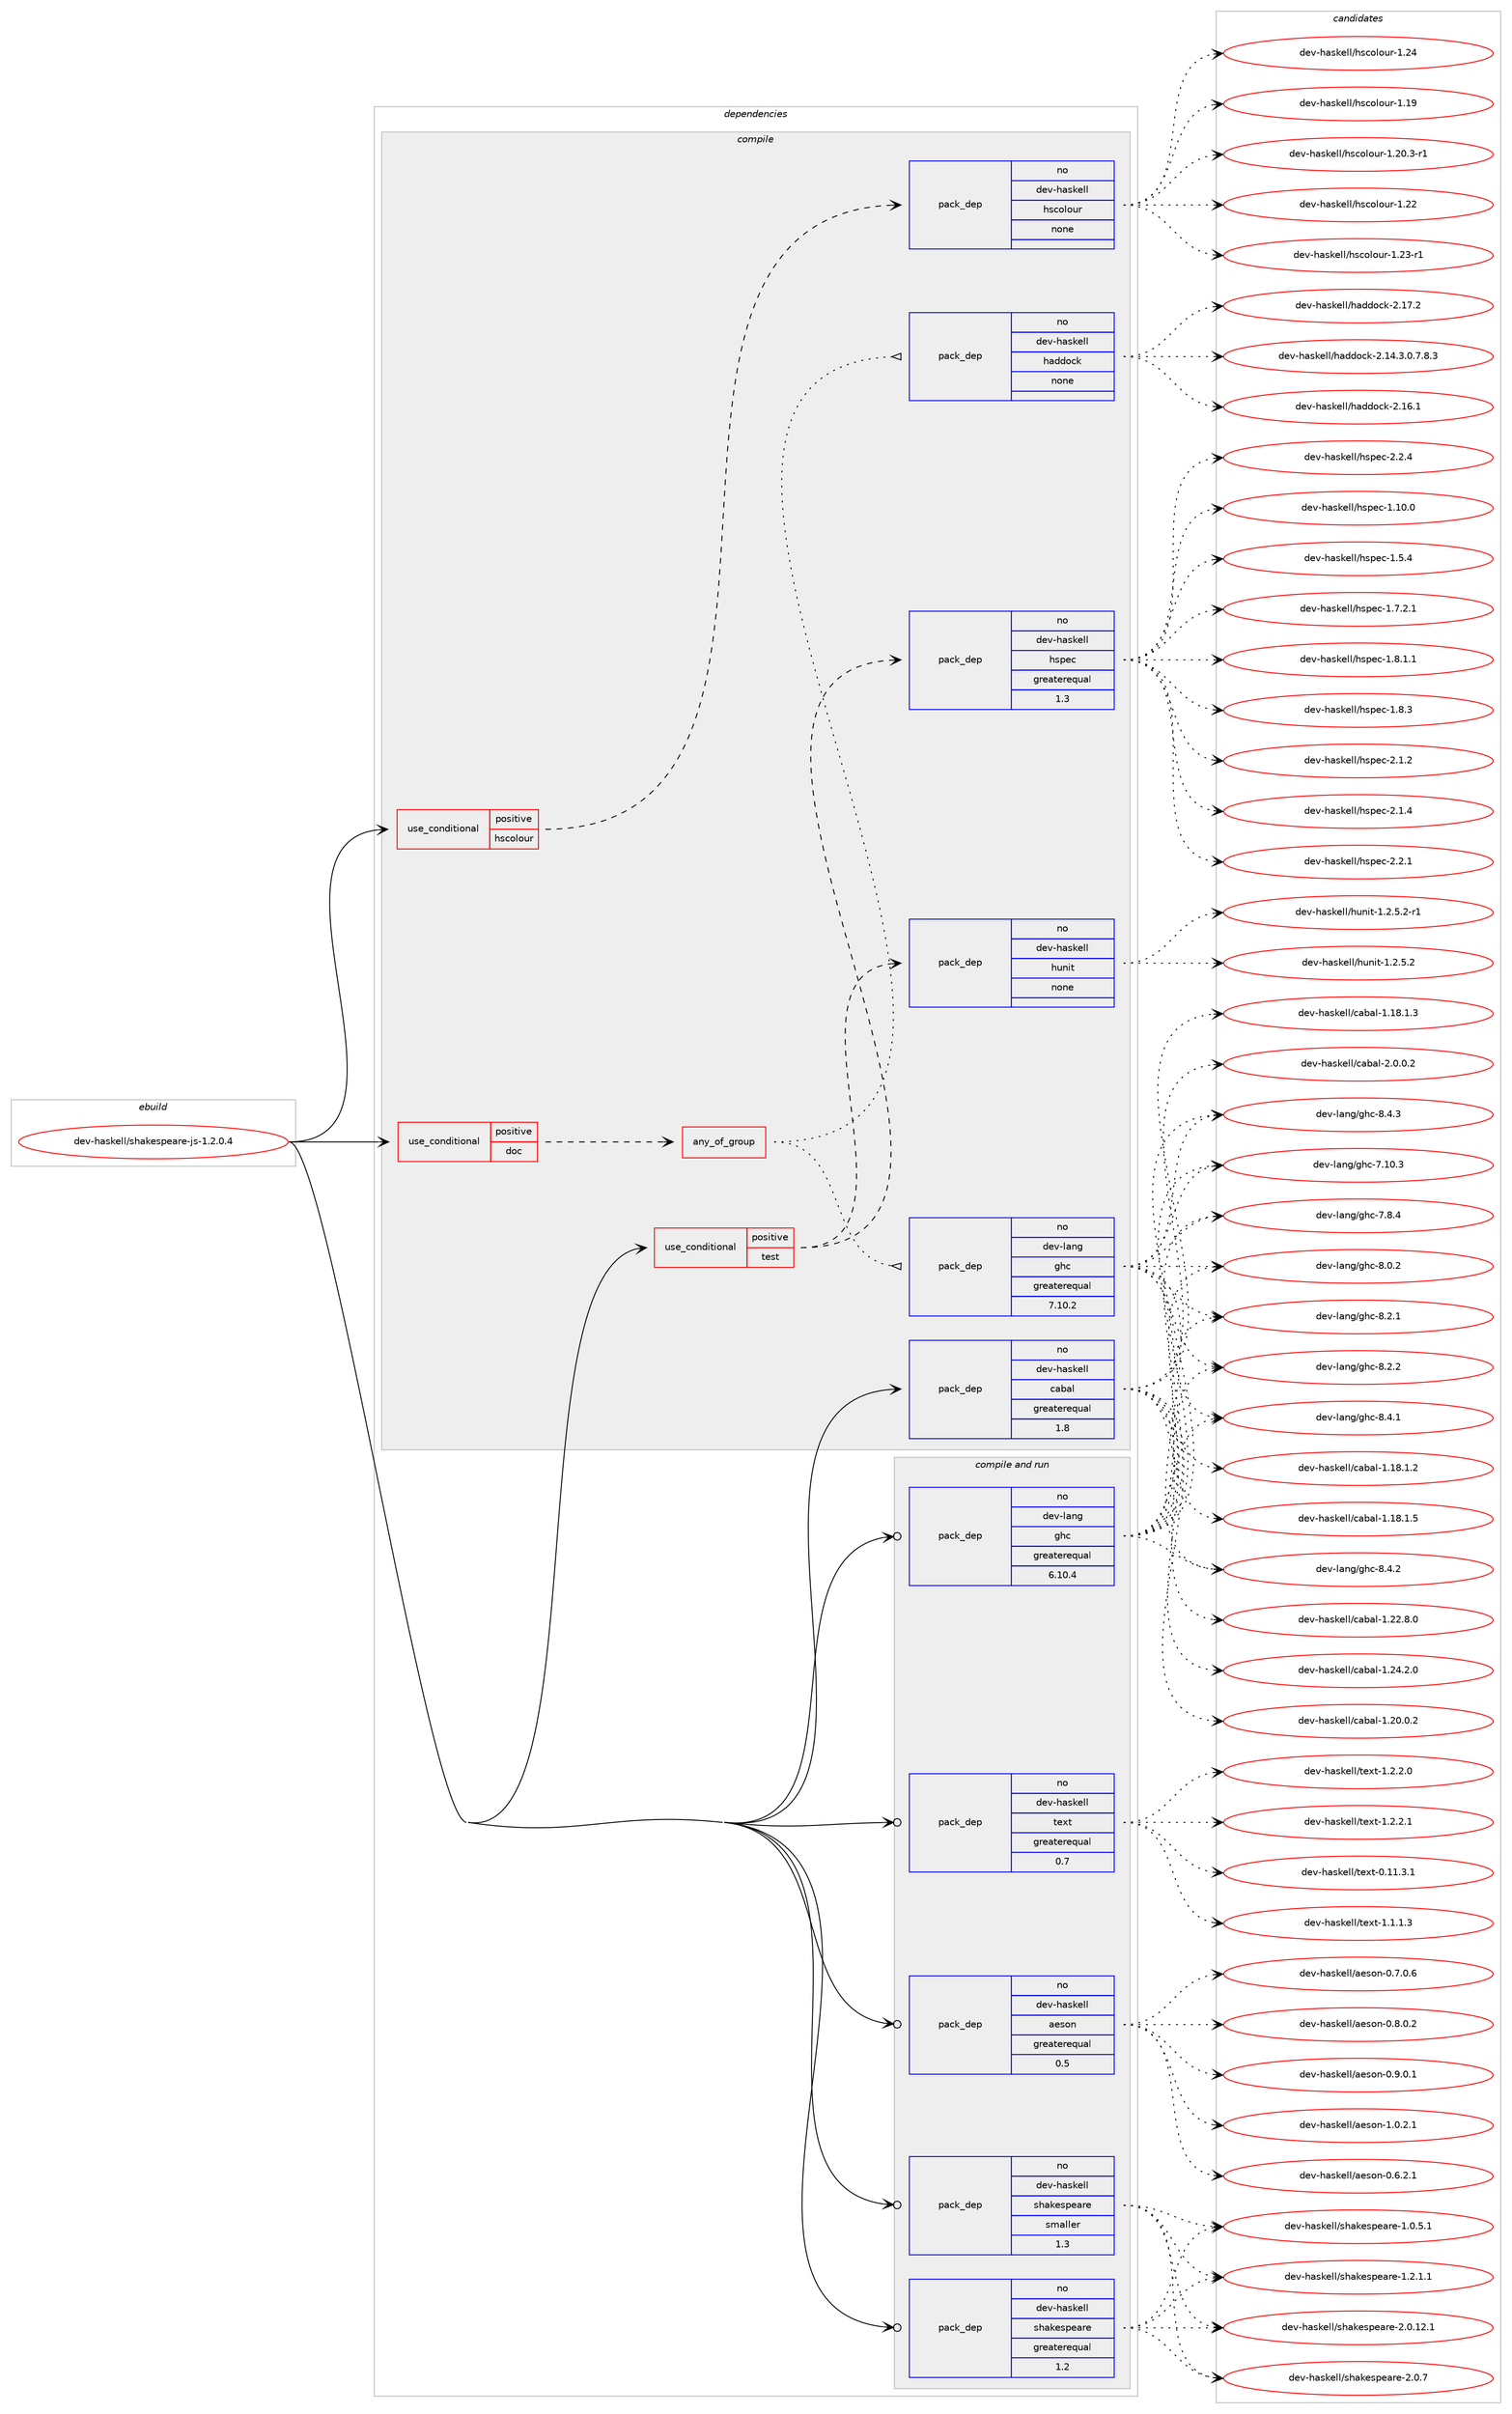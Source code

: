 digraph prolog {

# *************
# Graph options
# *************

newrank=true;
concentrate=true;
compound=true;
graph [rankdir=LR,fontname=Helvetica,fontsize=10,ranksep=1.5];#, ranksep=2.5, nodesep=0.2];
edge  [arrowhead=vee];
node  [fontname=Helvetica,fontsize=10];

# **********
# The ebuild
# **********

subgraph cluster_leftcol {
color=gray;
rank=same;
label=<<i>ebuild</i>>;
id [label="dev-haskell/shakespeare-js-1.2.0.4", color=red, width=4, href="../dev-haskell/shakespeare-js-1.2.0.4.svg"];
}

# ****************
# The dependencies
# ****************

subgraph cluster_midcol {
color=gray;
label=<<i>dependencies</i>>;
subgraph cluster_compile {
fillcolor="#eeeeee";
style=filled;
label=<<i>compile</i>>;
subgraph cond361382 {
dependency1343566 [label=<<TABLE BORDER="0" CELLBORDER="1" CELLSPACING="0" CELLPADDING="4"><TR><TD ROWSPAN="3" CELLPADDING="10">use_conditional</TD></TR><TR><TD>positive</TD></TR><TR><TD>doc</TD></TR></TABLE>>, shape=none, color=red];
subgraph any21518 {
dependency1343567 [label=<<TABLE BORDER="0" CELLBORDER="1" CELLSPACING="0" CELLPADDING="4"><TR><TD CELLPADDING="10">any_of_group</TD></TR></TABLE>>, shape=none, color=red];subgraph pack960114 {
dependency1343568 [label=<<TABLE BORDER="0" CELLBORDER="1" CELLSPACING="0" CELLPADDING="4" WIDTH="220"><TR><TD ROWSPAN="6" CELLPADDING="30">pack_dep</TD></TR><TR><TD WIDTH="110">no</TD></TR><TR><TD>dev-haskell</TD></TR><TR><TD>haddock</TD></TR><TR><TD>none</TD></TR><TR><TD></TD></TR></TABLE>>, shape=none, color=blue];
}
dependency1343567:e -> dependency1343568:w [weight=20,style="dotted",arrowhead="oinv"];
subgraph pack960115 {
dependency1343569 [label=<<TABLE BORDER="0" CELLBORDER="1" CELLSPACING="0" CELLPADDING="4" WIDTH="220"><TR><TD ROWSPAN="6" CELLPADDING="30">pack_dep</TD></TR><TR><TD WIDTH="110">no</TD></TR><TR><TD>dev-lang</TD></TR><TR><TD>ghc</TD></TR><TR><TD>greaterequal</TD></TR><TR><TD>7.10.2</TD></TR></TABLE>>, shape=none, color=blue];
}
dependency1343567:e -> dependency1343569:w [weight=20,style="dotted",arrowhead="oinv"];
}
dependency1343566:e -> dependency1343567:w [weight=20,style="dashed",arrowhead="vee"];
}
id:e -> dependency1343566:w [weight=20,style="solid",arrowhead="vee"];
subgraph cond361383 {
dependency1343570 [label=<<TABLE BORDER="0" CELLBORDER="1" CELLSPACING="0" CELLPADDING="4"><TR><TD ROWSPAN="3" CELLPADDING="10">use_conditional</TD></TR><TR><TD>positive</TD></TR><TR><TD>hscolour</TD></TR></TABLE>>, shape=none, color=red];
subgraph pack960116 {
dependency1343571 [label=<<TABLE BORDER="0" CELLBORDER="1" CELLSPACING="0" CELLPADDING="4" WIDTH="220"><TR><TD ROWSPAN="6" CELLPADDING="30">pack_dep</TD></TR><TR><TD WIDTH="110">no</TD></TR><TR><TD>dev-haskell</TD></TR><TR><TD>hscolour</TD></TR><TR><TD>none</TD></TR><TR><TD></TD></TR></TABLE>>, shape=none, color=blue];
}
dependency1343570:e -> dependency1343571:w [weight=20,style="dashed",arrowhead="vee"];
}
id:e -> dependency1343570:w [weight=20,style="solid",arrowhead="vee"];
subgraph cond361384 {
dependency1343572 [label=<<TABLE BORDER="0" CELLBORDER="1" CELLSPACING="0" CELLPADDING="4"><TR><TD ROWSPAN="3" CELLPADDING="10">use_conditional</TD></TR><TR><TD>positive</TD></TR><TR><TD>test</TD></TR></TABLE>>, shape=none, color=red];
subgraph pack960117 {
dependency1343573 [label=<<TABLE BORDER="0" CELLBORDER="1" CELLSPACING="0" CELLPADDING="4" WIDTH="220"><TR><TD ROWSPAN="6" CELLPADDING="30">pack_dep</TD></TR><TR><TD WIDTH="110">no</TD></TR><TR><TD>dev-haskell</TD></TR><TR><TD>hspec</TD></TR><TR><TD>greaterequal</TD></TR><TR><TD>1.3</TD></TR></TABLE>>, shape=none, color=blue];
}
dependency1343572:e -> dependency1343573:w [weight=20,style="dashed",arrowhead="vee"];
subgraph pack960118 {
dependency1343574 [label=<<TABLE BORDER="0" CELLBORDER="1" CELLSPACING="0" CELLPADDING="4" WIDTH="220"><TR><TD ROWSPAN="6" CELLPADDING="30">pack_dep</TD></TR><TR><TD WIDTH="110">no</TD></TR><TR><TD>dev-haskell</TD></TR><TR><TD>hunit</TD></TR><TR><TD>none</TD></TR><TR><TD></TD></TR></TABLE>>, shape=none, color=blue];
}
dependency1343572:e -> dependency1343574:w [weight=20,style="dashed",arrowhead="vee"];
}
id:e -> dependency1343572:w [weight=20,style="solid",arrowhead="vee"];
subgraph pack960119 {
dependency1343575 [label=<<TABLE BORDER="0" CELLBORDER="1" CELLSPACING="0" CELLPADDING="4" WIDTH="220"><TR><TD ROWSPAN="6" CELLPADDING="30">pack_dep</TD></TR><TR><TD WIDTH="110">no</TD></TR><TR><TD>dev-haskell</TD></TR><TR><TD>cabal</TD></TR><TR><TD>greaterequal</TD></TR><TR><TD>1.8</TD></TR></TABLE>>, shape=none, color=blue];
}
id:e -> dependency1343575:w [weight=20,style="solid",arrowhead="vee"];
}
subgraph cluster_compileandrun {
fillcolor="#eeeeee";
style=filled;
label=<<i>compile and run</i>>;
subgraph pack960120 {
dependency1343576 [label=<<TABLE BORDER="0" CELLBORDER="1" CELLSPACING="0" CELLPADDING="4" WIDTH="220"><TR><TD ROWSPAN="6" CELLPADDING="30">pack_dep</TD></TR><TR><TD WIDTH="110">no</TD></TR><TR><TD>dev-haskell</TD></TR><TR><TD>aeson</TD></TR><TR><TD>greaterequal</TD></TR><TR><TD>0.5</TD></TR></TABLE>>, shape=none, color=blue];
}
id:e -> dependency1343576:w [weight=20,style="solid",arrowhead="odotvee"];
subgraph pack960121 {
dependency1343577 [label=<<TABLE BORDER="0" CELLBORDER="1" CELLSPACING="0" CELLPADDING="4" WIDTH="220"><TR><TD ROWSPAN="6" CELLPADDING="30">pack_dep</TD></TR><TR><TD WIDTH="110">no</TD></TR><TR><TD>dev-haskell</TD></TR><TR><TD>shakespeare</TD></TR><TR><TD>greaterequal</TD></TR><TR><TD>1.2</TD></TR></TABLE>>, shape=none, color=blue];
}
id:e -> dependency1343577:w [weight=20,style="solid",arrowhead="odotvee"];
subgraph pack960122 {
dependency1343578 [label=<<TABLE BORDER="0" CELLBORDER="1" CELLSPACING="0" CELLPADDING="4" WIDTH="220"><TR><TD ROWSPAN="6" CELLPADDING="30">pack_dep</TD></TR><TR><TD WIDTH="110">no</TD></TR><TR><TD>dev-haskell</TD></TR><TR><TD>shakespeare</TD></TR><TR><TD>smaller</TD></TR><TR><TD>1.3</TD></TR></TABLE>>, shape=none, color=blue];
}
id:e -> dependency1343578:w [weight=20,style="solid",arrowhead="odotvee"];
subgraph pack960123 {
dependency1343579 [label=<<TABLE BORDER="0" CELLBORDER="1" CELLSPACING="0" CELLPADDING="4" WIDTH="220"><TR><TD ROWSPAN="6" CELLPADDING="30">pack_dep</TD></TR><TR><TD WIDTH="110">no</TD></TR><TR><TD>dev-haskell</TD></TR><TR><TD>text</TD></TR><TR><TD>greaterequal</TD></TR><TR><TD>0.7</TD></TR></TABLE>>, shape=none, color=blue];
}
id:e -> dependency1343579:w [weight=20,style="solid",arrowhead="odotvee"];
subgraph pack960124 {
dependency1343580 [label=<<TABLE BORDER="0" CELLBORDER="1" CELLSPACING="0" CELLPADDING="4" WIDTH="220"><TR><TD ROWSPAN="6" CELLPADDING="30">pack_dep</TD></TR><TR><TD WIDTH="110">no</TD></TR><TR><TD>dev-lang</TD></TR><TR><TD>ghc</TD></TR><TR><TD>greaterequal</TD></TR><TR><TD>6.10.4</TD></TR></TABLE>>, shape=none, color=blue];
}
id:e -> dependency1343580:w [weight=20,style="solid",arrowhead="odotvee"];
}
subgraph cluster_run {
fillcolor="#eeeeee";
style=filled;
label=<<i>run</i>>;
}
}

# **************
# The candidates
# **************

subgraph cluster_choices {
rank=same;
color=gray;
label=<<i>candidates</i>>;

subgraph choice960114 {
color=black;
nodesep=1;
choice1001011184510497115107101108108471049710010011199107455046495246514648465546564651 [label="dev-haskell/haddock-2.14.3.0.7.8.3", color=red, width=4,href="../dev-haskell/haddock-2.14.3.0.7.8.3.svg"];
choice100101118451049711510710110810847104971001001119910745504649544649 [label="dev-haskell/haddock-2.16.1", color=red, width=4,href="../dev-haskell/haddock-2.16.1.svg"];
choice100101118451049711510710110810847104971001001119910745504649554650 [label="dev-haskell/haddock-2.17.2", color=red, width=4,href="../dev-haskell/haddock-2.17.2.svg"];
dependency1343568:e -> choice1001011184510497115107101108108471049710010011199107455046495246514648465546564651:w [style=dotted,weight="100"];
dependency1343568:e -> choice100101118451049711510710110810847104971001001119910745504649544649:w [style=dotted,weight="100"];
dependency1343568:e -> choice100101118451049711510710110810847104971001001119910745504649554650:w [style=dotted,weight="100"];
}
subgraph choice960115 {
color=black;
nodesep=1;
choice1001011184510897110103471031049945554649484651 [label="dev-lang/ghc-7.10.3", color=red, width=4,href="../dev-lang/ghc-7.10.3.svg"];
choice10010111845108971101034710310499455546564652 [label="dev-lang/ghc-7.8.4", color=red, width=4,href="../dev-lang/ghc-7.8.4.svg"];
choice10010111845108971101034710310499455646484650 [label="dev-lang/ghc-8.0.2", color=red, width=4,href="../dev-lang/ghc-8.0.2.svg"];
choice10010111845108971101034710310499455646504649 [label="dev-lang/ghc-8.2.1", color=red, width=4,href="../dev-lang/ghc-8.2.1.svg"];
choice10010111845108971101034710310499455646504650 [label="dev-lang/ghc-8.2.2", color=red, width=4,href="../dev-lang/ghc-8.2.2.svg"];
choice10010111845108971101034710310499455646524649 [label="dev-lang/ghc-8.4.1", color=red, width=4,href="../dev-lang/ghc-8.4.1.svg"];
choice10010111845108971101034710310499455646524650 [label="dev-lang/ghc-8.4.2", color=red, width=4,href="../dev-lang/ghc-8.4.2.svg"];
choice10010111845108971101034710310499455646524651 [label="dev-lang/ghc-8.4.3", color=red, width=4,href="../dev-lang/ghc-8.4.3.svg"];
dependency1343569:e -> choice1001011184510897110103471031049945554649484651:w [style=dotted,weight="100"];
dependency1343569:e -> choice10010111845108971101034710310499455546564652:w [style=dotted,weight="100"];
dependency1343569:e -> choice10010111845108971101034710310499455646484650:w [style=dotted,weight="100"];
dependency1343569:e -> choice10010111845108971101034710310499455646504649:w [style=dotted,weight="100"];
dependency1343569:e -> choice10010111845108971101034710310499455646504650:w [style=dotted,weight="100"];
dependency1343569:e -> choice10010111845108971101034710310499455646524649:w [style=dotted,weight="100"];
dependency1343569:e -> choice10010111845108971101034710310499455646524650:w [style=dotted,weight="100"];
dependency1343569:e -> choice10010111845108971101034710310499455646524651:w [style=dotted,weight="100"];
}
subgraph choice960116 {
color=black;
nodesep=1;
choice100101118451049711510710110810847104115991111081111171144549464957 [label="dev-haskell/hscolour-1.19", color=red, width=4,href="../dev-haskell/hscolour-1.19.svg"];
choice10010111845104971151071011081084710411599111108111117114454946504846514511449 [label="dev-haskell/hscolour-1.20.3-r1", color=red, width=4,href="../dev-haskell/hscolour-1.20.3-r1.svg"];
choice100101118451049711510710110810847104115991111081111171144549465050 [label="dev-haskell/hscolour-1.22", color=red, width=4,href="../dev-haskell/hscolour-1.22.svg"];
choice1001011184510497115107101108108471041159911110811111711445494650514511449 [label="dev-haskell/hscolour-1.23-r1", color=red, width=4,href="../dev-haskell/hscolour-1.23-r1.svg"];
choice100101118451049711510710110810847104115991111081111171144549465052 [label="dev-haskell/hscolour-1.24", color=red, width=4,href="../dev-haskell/hscolour-1.24.svg"];
dependency1343571:e -> choice100101118451049711510710110810847104115991111081111171144549464957:w [style=dotted,weight="100"];
dependency1343571:e -> choice10010111845104971151071011081084710411599111108111117114454946504846514511449:w [style=dotted,weight="100"];
dependency1343571:e -> choice100101118451049711510710110810847104115991111081111171144549465050:w [style=dotted,weight="100"];
dependency1343571:e -> choice1001011184510497115107101108108471041159911110811111711445494650514511449:w [style=dotted,weight="100"];
dependency1343571:e -> choice100101118451049711510710110810847104115991111081111171144549465052:w [style=dotted,weight="100"];
}
subgraph choice960117 {
color=black;
nodesep=1;
choice1001011184510497115107101108108471041151121019945494649484648 [label="dev-haskell/hspec-1.10.0", color=red, width=4,href="../dev-haskell/hspec-1.10.0.svg"];
choice10010111845104971151071011081084710411511210199454946534652 [label="dev-haskell/hspec-1.5.4", color=red, width=4,href="../dev-haskell/hspec-1.5.4.svg"];
choice100101118451049711510710110810847104115112101994549465546504649 [label="dev-haskell/hspec-1.7.2.1", color=red, width=4,href="../dev-haskell/hspec-1.7.2.1.svg"];
choice100101118451049711510710110810847104115112101994549465646494649 [label="dev-haskell/hspec-1.8.1.1", color=red, width=4,href="../dev-haskell/hspec-1.8.1.1.svg"];
choice10010111845104971151071011081084710411511210199454946564651 [label="dev-haskell/hspec-1.8.3", color=red, width=4,href="../dev-haskell/hspec-1.8.3.svg"];
choice10010111845104971151071011081084710411511210199455046494650 [label="dev-haskell/hspec-2.1.2", color=red, width=4,href="../dev-haskell/hspec-2.1.2.svg"];
choice10010111845104971151071011081084710411511210199455046494652 [label="dev-haskell/hspec-2.1.4", color=red, width=4,href="../dev-haskell/hspec-2.1.4.svg"];
choice10010111845104971151071011081084710411511210199455046504649 [label="dev-haskell/hspec-2.2.1", color=red, width=4,href="../dev-haskell/hspec-2.2.1.svg"];
choice10010111845104971151071011081084710411511210199455046504652 [label="dev-haskell/hspec-2.2.4", color=red, width=4,href="../dev-haskell/hspec-2.2.4.svg"];
dependency1343573:e -> choice1001011184510497115107101108108471041151121019945494649484648:w [style=dotted,weight="100"];
dependency1343573:e -> choice10010111845104971151071011081084710411511210199454946534652:w [style=dotted,weight="100"];
dependency1343573:e -> choice100101118451049711510710110810847104115112101994549465546504649:w [style=dotted,weight="100"];
dependency1343573:e -> choice100101118451049711510710110810847104115112101994549465646494649:w [style=dotted,weight="100"];
dependency1343573:e -> choice10010111845104971151071011081084710411511210199454946564651:w [style=dotted,weight="100"];
dependency1343573:e -> choice10010111845104971151071011081084710411511210199455046494650:w [style=dotted,weight="100"];
dependency1343573:e -> choice10010111845104971151071011081084710411511210199455046494652:w [style=dotted,weight="100"];
dependency1343573:e -> choice10010111845104971151071011081084710411511210199455046504649:w [style=dotted,weight="100"];
dependency1343573:e -> choice10010111845104971151071011081084710411511210199455046504652:w [style=dotted,weight="100"];
}
subgraph choice960118 {
color=black;
nodesep=1;
choice1001011184510497115107101108108471041171101051164549465046534650 [label="dev-haskell/hunit-1.2.5.2", color=red, width=4,href="../dev-haskell/hunit-1.2.5.2.svg"];
choice10010111845104971151071011081084710411711010511645494650465346504511449 [label="dev-haskell/hunit-1.2.5.2-r1", color=red, width=4,href="../dev-haskell/hunit-1.2.5.2-r1.svg"];
dependency1343574:e -> choice1001011184510497115107101108108471041171101051164549465046534650:w [style=dotted,weight="100"];
dependency1343574:e -> choice10010111845104971151071011081084710411711010511645494650465346504511449:w [style=dotted,weight="100"];
}
subgraph choice960119 {
color=black;
nodesep=1;
choice10010111845104971151071011081084799979897108454946495646494650 [label="dev-haskell/cabal-1.18.1.2", color=red, width=4,href="../dev-haskell/cabal-1.18.1.2.svg"];
choice10010111845104971151071011081084799979897108454946495646494651 [label="dev-haskell/cabal-1.18.1.3", color=red, width=4,href="../dev-haskell/cabal-1.18.1.3.svg"];
choice10010111845104971151071011081084799979897108454946495646494653 [label="dev-haskell/cabal-1.18.1.5", color=red, width=4,href="../dev-haskell/cabal-1.18.1.5.svg"];
choice10010111845104971151071011081084799979897108454946504846484650 [label="dev-haskell/cabal-1.20.0.2", color=red, width=4,href="../dev-haskell/cabal-1.20.0.2.svg"];
choice10010111845104971151071011081084799979897108454946505046564648 [label="dev-haskell/cabal-1.22.8.0", color=red, width=4,href="../dev-haskell/cabal-1.22.8.0.svg"];
choice10010111845104971151071011081084799979897108454946505246504648 [label="dev-haskell/cabal-1.24.2.0", color=red, width=4,href="../dev-haskell/cabal-1.24.2.0.svg"];
choice100101118451049711510710110810847999798971084550464846484650 [label="dev-haskell/cabal-2.0.0.2", color=red, width=4,href="../dev-haskell/cabal-2.0.0.2.svg"];
dependency1343575:e -> choice10010111845104971151071011081084799979897108454946495646494650:w [style=dotted,weight="100"];
dependency1343575:e -> choice10010111845104971151071011081084799979897108454946495646494651:w [style=dotted,weight="100"];
dependency1343575:e -> choice10010111845104971151071011081084799979897108454946495646494653:w [style=dotted,weight="100"];
dependency1343575:e -> choice10010111845104971151071011081084799979897108454946504846484650:w [style=dotted,weight="100"];
dependency1343575:e -> choice10010111845104971151071011081084799979897108454946505046564648:w [style=dotted,weight="100"];
dependency1343575:e -> choice10010111845104971151071011081084799979897108454946505246504648:w [style=dotted,weight="100"];
dependency1343575:e -> choice100101118451049711510710110810847999798971084550464846484650:w [style=dotted,weight="100"];
}
subgraph choice960120 {
color=black;
nodesep=1;
choice100101118451049711510710110810847971011151111104548465446504649 [label="dev-haskell/aeson-0.6.2.1", color=red, width=4,href="../dev-haskell/aeson-0.6.2.1.svg"];
choice100101118451049711510710110810847971011151111104548465546484654 [label="dev-haskell/aeson-0.7.0.6", color=red, width=4,href="../dev-haskell/aeson-0.7.0.6.svg"];
choice100101118451049711510710110810847971011151111104548465646484650 [label="dev-haskell/aeson-0.8.0.2", color=red, width=4,href="../dev-haskell/aeson-0.8.0.2.svg"];
choice100101118451049711510710110810847971011151111104548465746484649 [label="dev-haskell/aeson-0.9.0.1", color=red, width=4,href="../dev-haskell/aeson-0.9.0.1.svg"];
choice100101118451049711510710110810847971011151111104549464846504649 [label="dev-haskell/aeson-1.0.2.1", color=red, width=4,href="../dev-haskell/aeson-1.0.2.1.svg"];
dependency1343576:e -> choice100101118451049711510710110810847971011151111104548465446504649:w [style=dotted,weight="100"];
dependency1343576:e -> choice100101118451049711510710110810847971011151111104548465546484654:w [style=dotted,weight="100"];
dependency1343576:e -> choice100101118451049711510710110810847971011151111104548465646484650:w [style=dotted,weight="100"];
dependency1343576:e -> choice100101118451049711510710110810847971011151111104548465746484649:w [style=dotted,weight="100"];
dependency1343576:e -> choice100101118451049711510710110810847971011151111104549464846504649:w [style=dotted,weight="100"];
}
subgraph choice960121 {
color=black;
nodesep=1;
choice10010111845104971151071011081084711510497107101115112101971141014549464846534649 [label="dev-haskell/shakespeare-1.0.5.1", color=red, width=4,href="../dev-haskell/shakespeare-1.0.5.1.svg"];
choice10010111845104971151071011081084711510497107101115112101971141014549465046494649 [label="dev-haskell/shakespeare-1.2.1.1", color=red, width=4,href="../dev-haskell/shakespeare-1.2.1.1.svg"];
choice1001011184510497115107101108108471151049710710111511210197114101455046484649504649 [label="dev-haskell/shakespeare-2.0.12.1", color=red, width=4,href="../dev-haskell/shakespeare-2.0.12.1.svg"];
choice1001011184510497115107101108108471151049710710111511210197114101455046484655 [label="dev-haskell/shakespeare-2.0.7", color=red, width=4,href="../dev-haskell/shakespeare-2.0.7.svg"];
dependency1343577:e -> choice10010111845104971151071011081084711510497107101115112101971141014549464846534649:w [style=dotted,weight="100"];
dependency1343577:e -> choice10010111845104971151071011081084711510497107101115112101971141014549465046494649:w [style=dotted,weight="100"];
dependency1343577:e -> choice1001011184510497115107101108108471151049710710111511210197114101455046484649504649:w [style=dotted,weight="100"];
dependency1343577:e -> choice1001011184510497115107101108108471151049710710111511210197114101455046484655:w [style=dotted,weight="100"];
}
subgraph choice960122 {
color=black;
nodesep=1;
choice10010111845104971151071011081084711510497107101115112101971141014549464846534649 [label="dev-haskell/shakespeare-1.0.5.1", color=red, width=4,href="../dev-haskell/shakespeare-1.0.5.1.svg"];
choice10010111845104971151071011081084711510497107101115112101971141014549465046494649 [label="dev-haskell/shakespeare-1.2.1.1", color=red, width=4,href="../dev-haskell/shakespeare-1.2.1.1.svg"];
choice1001011184510497115107101108108471151049710710111511210197114101455046484649504649 [label="dev-haskell/shakespeare-2.0.12.1", color=red, width=4,href="../dev-haskell/shakespeare-2.0.12.1.svg"];
choice1001011184510497115107101108108471151049710710111511210197114101455046484655 [label="dev-haskell/shakespeare-2.0.7", color=red, width=4,href="../dev-haskell/shakespeare-2.0.7.svg"];
dependency1343578:e -> choice10010111845104971151071011081084711510497107101115112101971141014549464846534649:w [style=dotted,weight="100"];
dependency1343578:e -> choice10010111845104971151071011081084711510497107101115112101971141014549465046494649:w [style=dotted,weight="100"];
dependency1343578:e -> choice1001011184510497115107101108108471151049710710111511210197114101455046484649504649:w [style=dotted,weight="100"];
dependency1343578:e -> choice1001011184510497115107101108108471151049710710111511210197114101455046484655:w [style=dotted,weight="100"];
}
subgraph choice960123 {
color=black;
nodesep=1;
choice100101118451049711510710110810847116101120116454846494946514649 [label="dev-haskell/text-0.11.3.1", color=red, width=4,href="../dev-haskell/text-0.11.3.1.svg"];
choice1001011184510497115107101108108471161011201164549464946494651 [label="dev-haskell/text-1.1.1.3", color=red, width=4,href="../dev-haskell/text-1.1.1.3.svg"];
choice1001011184510497115107101108108471161011201164549465046504648 [label="dev-haskell/text-1.2.2.0", color=red, width=4,href="../dev-haskell/text-1.2.2.0.svg"];
choice1001011184510497115107101108108471161011201164549465046504649 [label="dev-haskell/text-1.2.2.1", color=red, width=4,href="../dev-haskell/text-1.2.2.1.svg"];
dependency1343579:e -> choice100101118451049711510710110810847116101120116454846494946514649:w [style=dotted,weight="100"];
dependency1343579:e -> choice1001011184510497115107101108108471161011201164549464946494651:w [style=dotted,weight="100"];
dependency1343579:e -> choice1001011184510497115107101108108471161011201164549465046504648:w [style=dotted,weight="100"];
dependency1343579:e -> choice1001011184510497115107101108108471161011201164549465046504649:w [style=dotted,weight="100"];
}
subgraph choice960124 {
color=black;
nodesep=1;
choice1001011184510897110103471031049945554649484651 [label="dev-lang/ghc-7.10.3", color=red, width=4,href="../dev-lang/ghc-7.10.3.svg"];
choice10010111845108971101034710310499455546564652 [label="dev-lang/ghc-7.8.4", color=red, width=4,href="../dev-lang/ghc-7.8.4.svg"];
choice10010111845108971101034710310499455646484650 [label="dev-lang/ghc-8.0.2", color=red, width=4,href="../dev-lang/ghc-8.0.2.svg"];
choice10010111845108971101034710310499455646504649 [label="dev-lang/ghc-8.2.1", color=red, width=4,href="../dev-lang/ghc-8.2.1.svg"];
choice10010111845108971101034710310499455646504650 [label="dev-lang/ghc-8.2.2", color=red, width=4,href="../dev-lang/ghc-8.2.2.svg"];
choice10010111845108971101034710310499455646524649 [label="dev-lang/ghc-8.4.1", color=red, width=4,href="../dev-lang/ghc-8.4.1.svg"];
choice10010111845108971101034710310499455646524650 [label="dev-lang/ghc-8.4.2", color=red, width=4,href="../dev-lang/ghc-8.4.2.svg"];
choice10010111845108971101034710310499455646524651 [label="dev-lang/ghc-8.4.3", color=red, width=4,href="../dev-lang/ghc-8.4.3.svg"];
dependency1343580:e -> choice1001011184510897110103471031049945554649484651:w [style=dotted,weight="100"];
dependency1343580:e -> choice10010111845108971101034710310499455546564652:w [style=dotted,weight="100"];
dependency1343580:e -> choice10010111845108971101034710310499455646484650:w [style=dotted,weight="100"];
dependency1343580:e -> choice10010111845108971101034710310499455646504649:w [style=dotted,weight="100"];
dependency1343580:e -> choice10010111845108971101034710310499455646504650:w [style=dotted,weight="100"];
dependency1343580:e -> choice10010111845108971101034710310499455646524649:w [style=dotted,weight="100"];
dependency1343580:e -> choice10010111845108971101034710310499455646524650:w [style=dotted,weight="100"];
dependency1343580:e -> choice10010111845108971101034710310499455646524651:w [style=dotted,weight="100"];
}
}

}
